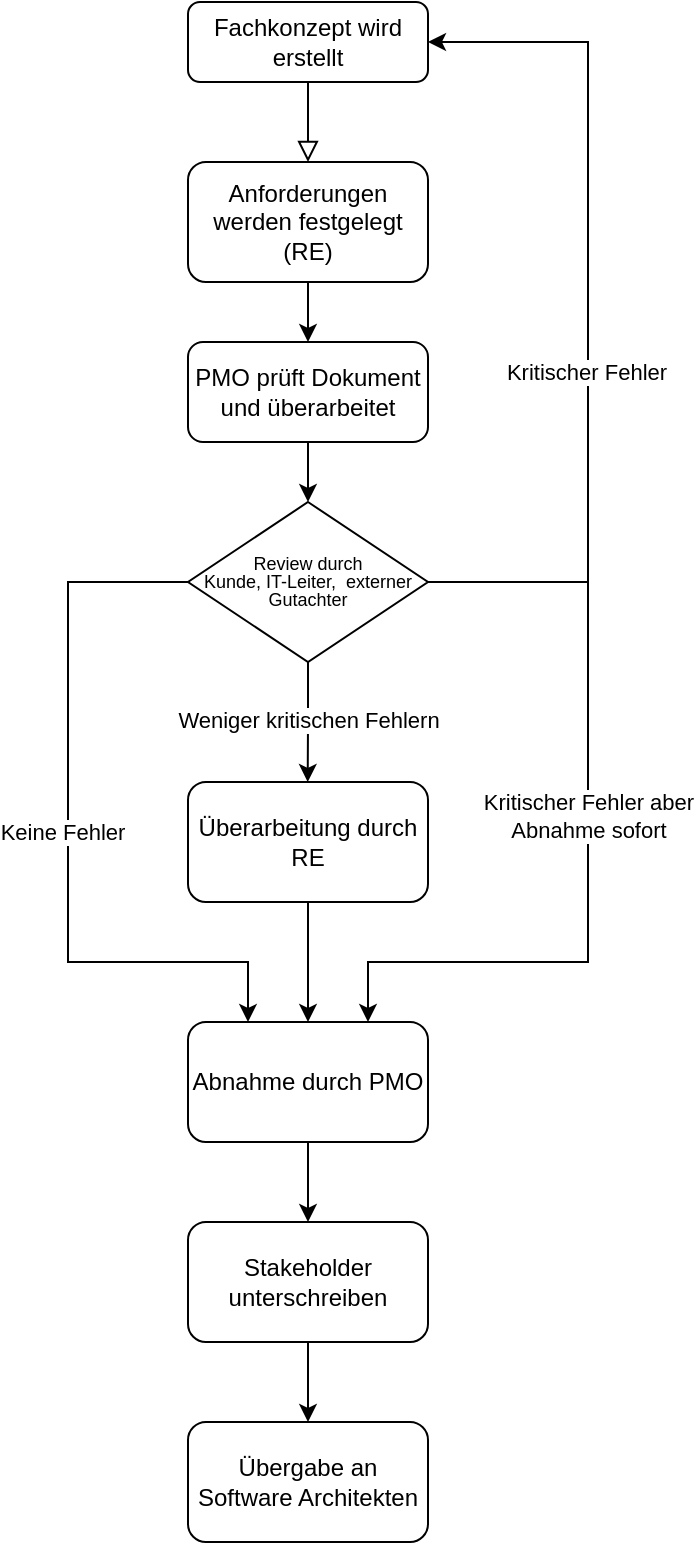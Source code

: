 <mxfile version="24.2.5" type="device">
  <diagram id="C5RBs43oDa-KdzZeNtuy" name="Page-1">
    <mxGraphModel dx="819" dy="422" grid="1" gridSize="10" guides="1" tooltips="1" connect="1" arrows="1" fold="1" page="1" pageScale="1" pageWidth="827" pageHeight="1169" math="0" shadow="0">
      <root>
        <mxCell id="WIyWlLk6GJQsqaUBKTNV-0" />
        <mxCell id="WIyWlLk6GJQsqaUBKTNV-1" parent="WIyWlLk6GJQsqaUBKTNV-0" />
        <mxCell id="WIyWlLk6GJQsqaUBKTNV-2" value="" style="rounded=0;html=1;jettySize=auto;orthogonalLoop=1;fontSize=11;endArrow=block;endFill=0;endSize=8;strokeWidth=1;shadow=0;labelBackgroundColor=none;edgeStyle=orthogonalEdgeStyle;" parent="WIyWlLk6GJQsqaUBKTNV-1" source="WIyWlLk6GJQsqaUBKTNV-3" edge="1">
          <mxGeometry relative="1" as="geometry">
            <mxPoint x="220" y="160" as="targetPoint" />
          </mxGeometry>
        </mxCell>
        <mxCell id="WIyWlLk6GJQsqaUBKTNV-3" value="Fachkonzept wird erstellt" style="rounded=1;whiteSpace=wrap;html=1;fontSize=12;glass=0;strokeWidth=1;shadow=0;" parent="WIyWlLk6GJQsqaUBKTNV-1" vertex="1">
          <mxGeometry x="160" y="80" width="120" height="40" as="geometry" />
        </mxCell>
        <mxCell id="_kvc1_7H6zbOrA7UxXXa-6" style="edgeStyle=orthogonalEdgeStyle;rounded=0;orthogonalLoop=1;jettySize=auto;html=1;exitX=0.5;exitY=1;exitDx=0;exitDy=0;entryX=0.5;entryY=0;entryDx=0;entryDy=0;" edge="1" parent="WIyWlLk6GJQsqaUBKTNV-1" source="_kvc1_7H6zbOrA7UxXXa-0" target="_kvc1_7H6zbOrA7UxXXa-1">
          <mxGeometry relative="1" as="geometry" />
        </mxCell>
        <mxCell id="_kvc1_7H6zbOrA7UxXXa-0" value="Anforderungen werden festgelegt (RE)" style="rounded=1;whiteSpace=wrap;html=1;" vertex="1" parent="WIyWlLk6GJQsqaUBKTNV-1">
          <mxGeometry x="160" y="160" width="120" height="60" as="geometry" />
        </mxCell>
        <mxCell id="_kvc1_7H6zbOrA7UxXXa-8" style="edgeStyle=orthogonalEdgeStyle;rounded=0;orthogonalLoop=1;jettySize=auto;html=1;exitX=0.5;exitY=1;exitDx=0;exitDy=0;entryX=0.5;entryY=0;entryDx=0;entryDy=0;" edge="1" parent="WIyWlLk6GJQsqaUBKTNV-1" source="_kvc1_7H6zbOrA7UxXXa-1" target="_kvc1_7H6zbOrA7UxXXa-7">
          <mxGeometry relative="1" as="geometry" />
        </mxCell>
        <mxCell id="_kvc1_7H6zbOrA7UxXXa-1" value="PMO prüft Dokument und überarbeitet" style="rounded=1;whiteSpace=wrap;html=1;" vertex="1" parent="WIyWlLk6GJQsqaUBKTNV-1">
          <mxGeometry x="160" y="250" width="120" height="50" as="geometry" />
        </mxCell>
        <mxCell id="_kvc1_7H6zbOrA7UxXXa-9" style="edgeStyle=orthogonalEdgeStyle;rounded=0;orthogonalLoop=1;jettySize=auto;html=1;entryX=1;entryY=0.5;entryDx=0;entryDy=0;exitX=1;exitY=0.5;exitDx=0;exitDy=0;" edge="1" parent="WIyWlLk6GJQsqaUBKTNV-1" source="_kvc1_7H6zbOrA7UxXXa-7" target="WIyWlLk6GJQsqaUBKTNV-3">
          <mxGeometry relative="1" as="geometry">
            <mxPoint x="390" y="610" as="sourcePoint" />
            <Array as="points">
              <mxPoint x="360" y="370" />
              <mxPoint x="360" y="100" />
            </Array>
          </mxGeometry>
        </mxCell>
        <mxCell id="_kvc1_7H6zbOrA7UxXXa-10" value="Kritischer Fehler" style="edgeLabel;html=1;align=center;verticalAlign=middle;resizable=0;points=[];" vertex="1" connectable="0" parent="_kvc1_7H6zbOrA7UxXXa-9">
          <mxGeometry x="-0.14" y="1" relative="1" as="geometry">
            <mxPoint as="offset" />
          </mxGeometry>
        </mxCell>
        <mxCell id="_kvc1_7H6zbOrA7UxXXa-11" style="edgeStyle=orthogonalEdgeStyle;rounded=0;orthogonalLoop=1;jettySize=auto;html=1;exitX=0.5;exitY=1;exitDx=0;exitDy=0;" edge="1" parent="WIyWlLk6GJQsqaUBKTNV-1" source="_kvc1_7H6zbOrA7UxXXa-7">
          <mxGeometry relative="1" as="geometry">
            <mxPoint x="219.857" y="470" as="targetPoint" />
          </mxGeometry>
        </mxCell>
        <mxCell id="_kvc1_7H6zbOrA7UxXXa-12" value="Weniger kritischen Fehlern" style="edgeLabel;html=1;align=center;verticalAlign=middle;resizable=0;points=[];" vertex="1" connectable="0" parent="_kvc1_7H6zbOrA7UxXXa-11">
          <mxGeometry x="-0.04" relative="1" as="geometry">
            <mxPoint as="offset" />
          </mxGeometry>
        </mxCell>
        <mxCell id="_kvc1_7H6zbOrA7UxXXa-17" style="edgeStyle=orthogonalEdgeStyle;rounded=0;orthogonalLoop=1;jettySize=auto;html=1;exitX=0;exitY=0.5;exitDx=0;exitDy=0;entryX=0.25;entryY=0;entryDx=0;entryDy=0;" edge="1" parent="WIyWlLk6GJQsqaUBKTNV-1" source="_kvc1_7H6zbOrA7UxXXa-7" target="_kvc1_7H6zbOrA7UxXXa-21">
          <mxGeometry relative="1" as="geometry">
            <mxPoint x="220" y="590" as="targetPoint" />
            <Array as="points">
              <mxPoint x="100" y="370" />
              <mxPoint x="100" y="560" />
              <mxPoint x="190" y="560" />
            </Array>
          </mxGeometry>
        </mxCell>
        <mxCell id="_kvc1_7H6zbOrA7UxXXa-18" value="Keine Fehler" style="edgeLabel;html=1;align=center;verticalAlign=middle;resizable=0;points=[];" vertex="1" connectable="0" parent="_kvc1_7H6zbOrA7UxXXa-17">
          <mxGeometry x="-0.002" y="-3" relative="1" as="geometry">
            <mxPoint as="offset" />
          </mxGeometry>
        </mxCell>
        <mxCell id="_kvc1_7H6zbOrA7UxXXa-19" style="edgeStyle=orthogonalEdgeStyle;rounded=0;orthogonalLoop=1;jettySize=auto;html=1;exitX=1;exitY=0.5;exitDx=0;exitDy=0;entryX=0.75;entryY=0;entryDx=0;entryDy=0;" edge="1" parent="WIyWlLk6GJQsqaUBKTNV-1" source="_kvc1_7H6zbOrA7UxXXa-7" target="_kvc1_7H6zbOrA7UxXXa-21">
          <mxGeometry relative="1" as="geometry">
            <mxPoint x="220" y="590" as="targetPoint" />
            <Array as="points">
              <mxPoint x="360" y="370" />
              <mxPoint x="360" y="560" />
              <mxPoint x="250" y="560" />
            </Array>
          </mxGeometry>
        </mxCell>
        <mxCell id="_kvc1_7H6zbOrA7UxXXa-20" value="Kritischer Fehler aber &lt;br&gt;Abnahme sofort" style="edgeLabel;html=1;align=center;verticalAlign=middle;resizable=0;points=[];" vertex="1" connectable="0" parent="_kvc1_7H6zbOrA7UxXXa-19">
          <mxGeometry x="-0.041" relative="1" as="geometry">
            <mxPoint as="offset" />
          </mxGeometry>
        </mxCell>
        <mxCell id="_kvc1_7H6zbOrA7UxXXa-7" value="&lt;p style=&quot;line-height: 100%; font-size: 9px;&quot;&gt;Review durch&lt;br&gt;Kunde, IT-Leiter,&amp;nbsp; externer Gutachter&lt;/p&gt;" style="rhombus;whiteSpace=wrap;html=1;" vertex="1" parent="WIyWlLk6GJQsqaUBKTNV-1">
          <mxGeometry x="160" y="330" width="120" height="80" as="geometry" />
        </mxCell>
        <mxCell id="_kvc1_7H6zbOrA7UxXXa-16" style="edgeStyle=orthogonalEdgeStyle;rounded=0;orthogonalLoop=1;jettySize=auto;html=1;exitX=0.5;exitY=1;exitDx=0;exitDy=0;entryX=0.5;entryY=0;entryDx=0;entryDy=0;" edge="1" parent="WIyWlLk6GJQsqaUBKTNV-1" source="_kvc1_7H6zbOrA7UxXXa-13">
          <mxGeometry relative="1" as="geometry">
            <mxPoint x="220" y="590" as="targetPoint" />
          </mxGeometry>
        </mxCell>
        <mxCell id="_kvc1_7H6zbOrA7UxXXa-13" value="Überarbeitung durch RE" style="rounded=1;whiteSpace=wrap;html=1;" vertex="1" parent="WIyWlLk6GJQsqaUBKTNV-1">
          <mxGeometry x="160" y="470" width="120" height="60" as="geometry" />
        </mxCell>
        <mxCell id="_kvc1_7H6zbOrA7UxXXa-23" style="edgeStyle=orthogonalEdgeStyle;rounded=0;orthogonalLoop=1;jettySize=auto;html=1;exitX=0.5;exitY=1;exitDx=0;exitDy=0;entryX=0.5;entryY=0;entryDx=0;entryDy=0;" edge="1" parent="WIyWlLk6GJQsqaUBKTNV-1" source="_kvc1_7H6zbOrA7UxXXa-21" target="_kvc1_7H6zbOrA7UxXXa-22">
          <mxGeometry relative="1" as="geometry" />
        </mxCell>
        <mxCell id="_kvc1_7H6zbOrA7UxXXa-21" value="Abnahme durch PMO" style="rounded=1;whiteSpace=wrap;html=1;" vertex="1" parent="WIyWlLk6GJQsqaUBKTNV-1">
          <mxGeometry x="160" y="590" width="120" height="60" as="geometry" />
        </mxCell>
        <mxCell id="_kvc1_7H6zbOrA7UxXXa-25" style="edgeStyle=orthogonalEdgeStyle;rounded=0;orthogonalLoop=1;jettySize=auto;html=1;exitX=0.5;exitY=1;exitDx=0;exitDy=0;entryX=0.5;entryY=0;entryDx=0;entryDy=0;" edge="1" parent="WIyWlLk6GJQsqaUBKTNV-1" source="_kvc1_7H6zbOrA7UxXXa-22" target="_kvc1_7H6zbOrA7UxXXa-24">
          <mxGeometry relative="1" as="geometry" />
        </mxCell>
        <mxCell id="_kvc1_7H6zbOrA7UxXXa-22" value="Stakeholder unterschreiben" style="rounded=1;whiteSpace=wrap;html=1;" vertex="1" parent="WIyWlLk6GJQsqaUBKTNV-1">
          <mxGeometry x="160" y="690" width="120" height="60" as="geometry" />
        </mxCell>
        <mxCell id="_kvc1_7H6zbOrA7UxXXa-24" value="Übergabe an Software Architekten" style="rounded=1;whiteSpace=wrap;html=1;" vertex="1" parent="WIyWlLk6GJQsqaUBKTNV-1">
          <mxGeometry x="160" y="790" width="120" height="60" as="geometry" />
        </mxCell>
      </root>
    </mxGraphModel>
  </diagram>
</mxfile>
